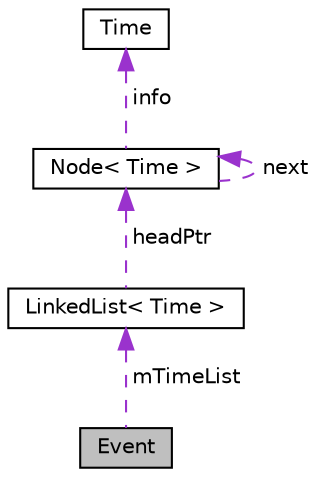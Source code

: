 digraph "Event"
{
  edge [fontname="Helvetica",fontsize="10",labelfontname="Helvetica",labelfontsize="10"];
  node [fontname="Helvetica",fontsize="10",shape=record];
  Node1 [label="Event",height=0.2,width=0.4,color="black", fillcolor="grey75", style="filled", fontcolor="black"];
  Node2 -> Node1 [dir="back",color="darkorchid3",fontsize="10",style="dashed",label=" mTimeList" ,fontname="Helvetica"];
  Node2 [label="LinkedList\< Time \>",height=0.2,width=0.4,color="black", fillcolor="white", style="filled",URL="$classLinkedList.html"];
  Node3 -> Node2 [dir="back",color="darkorchid3",fontsize="10",style="dashed",label=" headPtr" ,fontname="Helvetica"];
  Node3 [label="Node\< Time \>",height=0.2,width=0.4,color="black", fillcolor="white", style="filled",URL="$classNode.html"];
  Node3 -> Node3 [dir="back",color="darkorchid3",fontsize="10",style="dashed",label=" next" ,fontname="Helvetica"];
  Node4 -> Node3 [dir="back",color="darkorchid3",fontsize="10",style="dashed",label=" info" ,fontname="Helvetica"];
  Node4 [label="Time",height=0.2,width=0.4,color="black", fillcolor="white", style="filled",URL="$classTime.html"];
}
